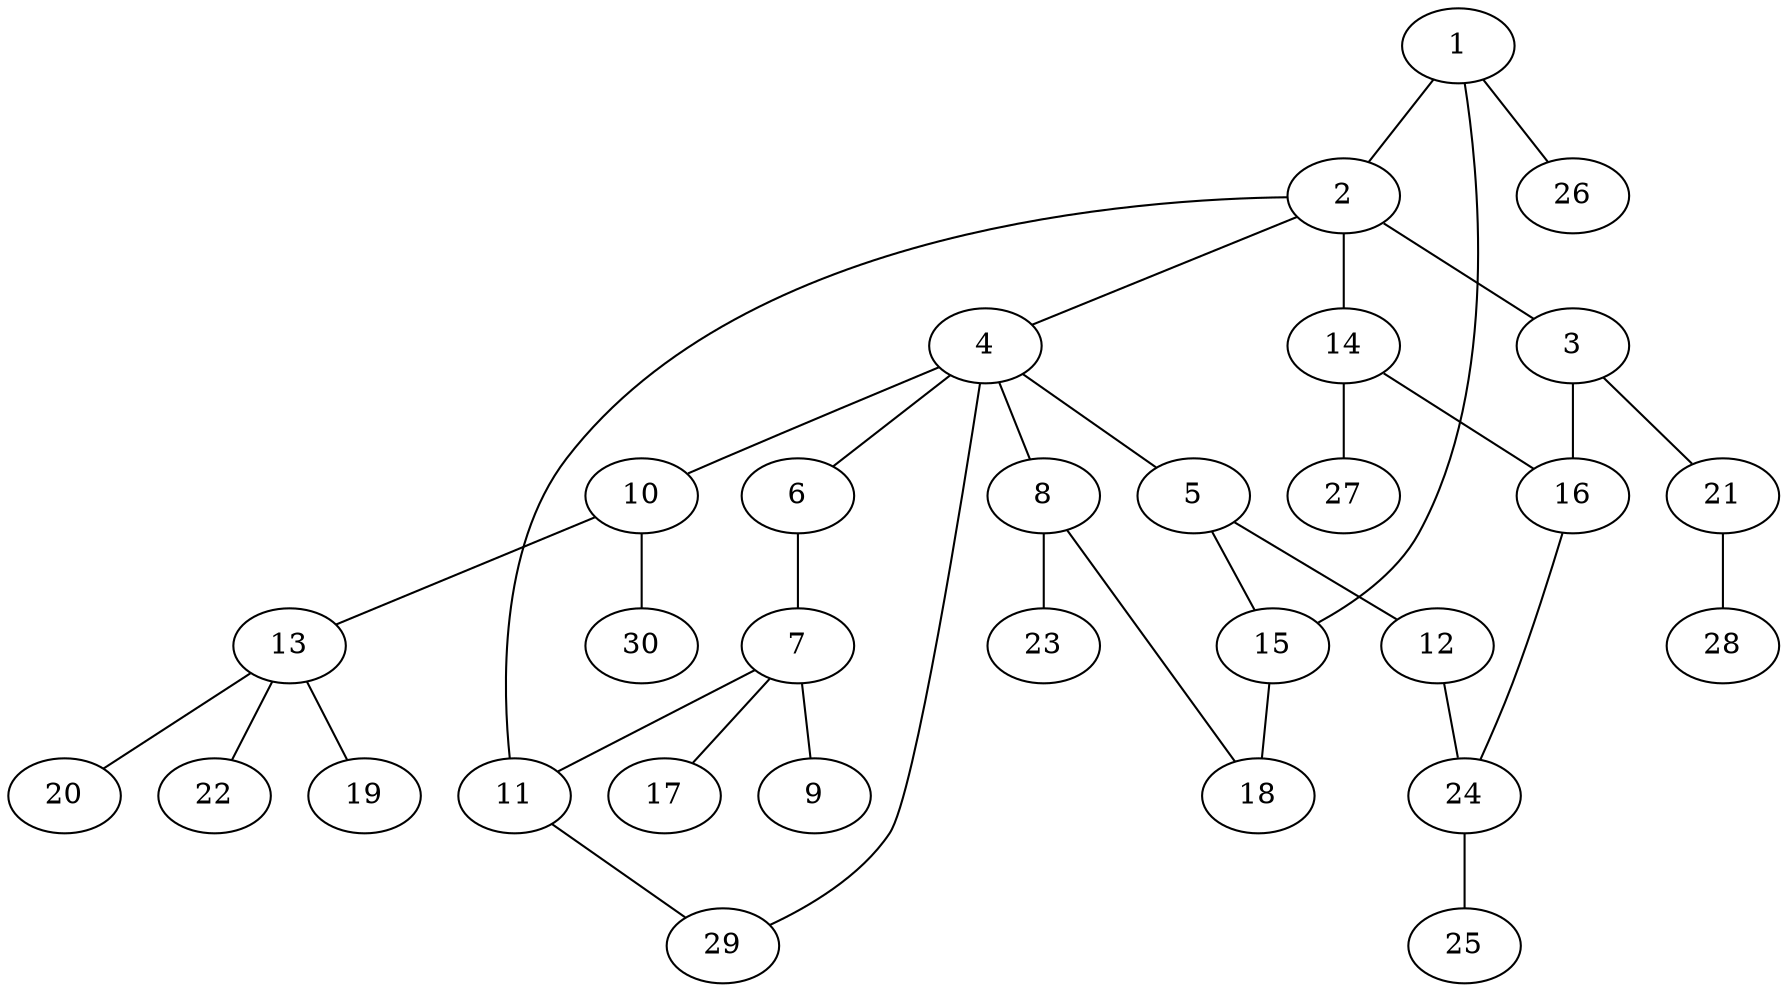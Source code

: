 graph graphname {1--2
1--15
1--26
2--3
2--4
2--11
2--14
3--16
3--21
4--5
4--6
4--8
4--10
4--29
5--12
5--15
6--7
7--9
7--11
7--17
8--18
8--23
10--13
10--30
11--29
12--24
13--19
13--20
13--22
14--16
14--27
15--18
16--24
21--28
24--25
}